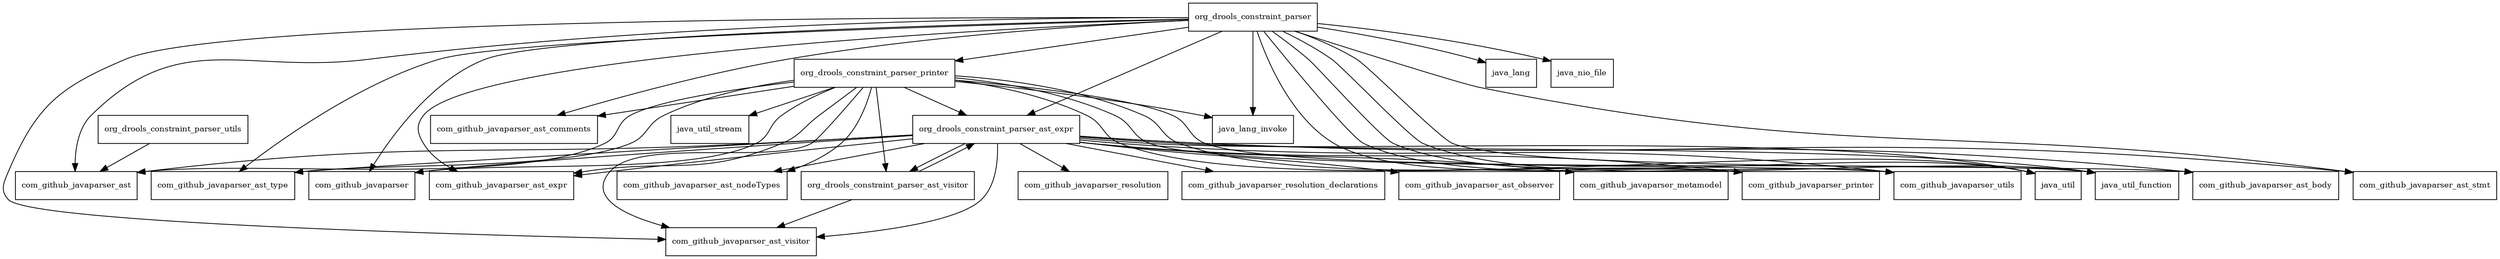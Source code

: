 digraph drools_constraint_parser_7_23_0_Final_package_dependencies {
  node [shape = box, fontsize=10.0];
  org_drools_constraint_parser -> com_github_javaparser;
  org_drools_constraint_parser -> com_github_javaparser_ast;
  org_drools_constraint_parser -> com_github_javaparser_ast_body;
  org_drools_constraint_parser -> com_github_javaparser_ast_comments;
  org_drools_constraint_parser -> com_github_javaparser_ast_expr;
  org_drools_constraint_parser -> com_github_javaparser_ast_stmt;
  org_drools_constraint_parser -> com_github_javaparser_ast_type;
  org_drools_constraint_parser -> com_github_javaparser_ast_visitor;
  org_drools_constraint_parser -> com_github_javaparser_printer;
  org_drools_constraint_parser -> com_github_javaparser_utils;
  org_drools_constraint_parser -> java_lang;
  org_drools_constraint_parser -> java_lang_invoke;
  org_drools_constraint_parser -> java_nio_file;
  org_drools_constraint_parser -> java_util;
  org_drools_constraint_parser -> java_util_function;
  org_drools_constraint_parser -> org_drools_constraint_parser_ast_expr;
  org_drools_constraint_parser -> org_drools_constraint_parser_printer;
  org_drools_constraint_parser_ast_expr -> com_github_javaparser;
  org_drools_constraint_parser_ast_expr -> com_github_javaparser_ast;
  org_drools_constraint_parser_ast_expr -> com_github_javaparser_ast_body;
  org_drools_constraint_parser_ast_expr -> com_github_javaparser_ast_expr;
  org_drools_constraint_parser_ast_expr -> com_github_javaparser_ast_nodeTypes;
  org_drools_constraint_parser_ast_expr -> com_github_javaparser_ast_observer;
  org_drools_constraint_parser_ast_expr -> com_github_javaparser_ast_stmt;
  org_drools_constraint_parser_ast_expr -> com_github_javaparser_ast_type;
  org_drools_constraint_parser_ast_expr -> com_github_javaparser_ast_visitor;
  org_drools_constraint_parser_ast_expr -> com_github_javaparser_metamodel;
  org_drools_constraint_parser_ast_expr -> com_github_javaparser_printer;
  org_drools_constraint_parser_ast_expr -> com_github_javaparser_resolution;
  org_drools_constraint_parser_ast_expr -> com_github_javaparser_resolution_declarations;
  org_drools_constraint_parser_ast_expr -> com_github_javaparser_utils;
  org_drools_constraint_parser_ast_expr -> java_util;
  org_drools_constraint_parser_ast_expr -> java_util_function;
  org_drools_constraint_parser_ast_expr -> org_drools_constraint_parser_ast_visitor;
  org_drools_constraint_parser_ast_visitor -> com_github_javaparser_ast_visitor;
  org_drools_constraint_parser_ast_visitor -> org_drools_constraint_parser_ast_expr;
  org_drools_constraint_parser_printer -> com_github_javaparser;
  org_drools_constraint_parser_printer -> com_github_javaparser_ast;
  org_drools_constraint_parser_printer -> com_github_javaparser_ast_comments;
  org_drools_constraint_parser_printer -> com_github_javaparser_ast_expr;
  org_drools_constraint_parser_printer -> com_github_javaparser_ast_nodeTypes;
  org_drools_constraint_parser_printer -> com_github_javaparser_ast_type;
  org_drools_constraint_parser_printer -> com_github_javaparser_ast_visitor;
  org_drools_constraint_parser_printer -> com_github_javaparser_printer;
  org_drools_constraint_parser_printer -> com_github_javaparser_utils;
  org_drools_constraint_parser_printer -> java_lang_invoke;
  org_drools_constraint_parser_printer -> java_util;
  org_drools_constraint_parser_printer -> java_util_function;
  org_drools_constraint_parser_printer -> java_util_stream;
  org_drools_constraint_parser_printer -> org_drools_constraint_parser_ast_expr;
  org_drools_constraint_parser_printer -> org_drools_constraint_parser_ast_visitor;
  org_drools_constraint_parser_utils -> com_github_javaparser_ast;
}
